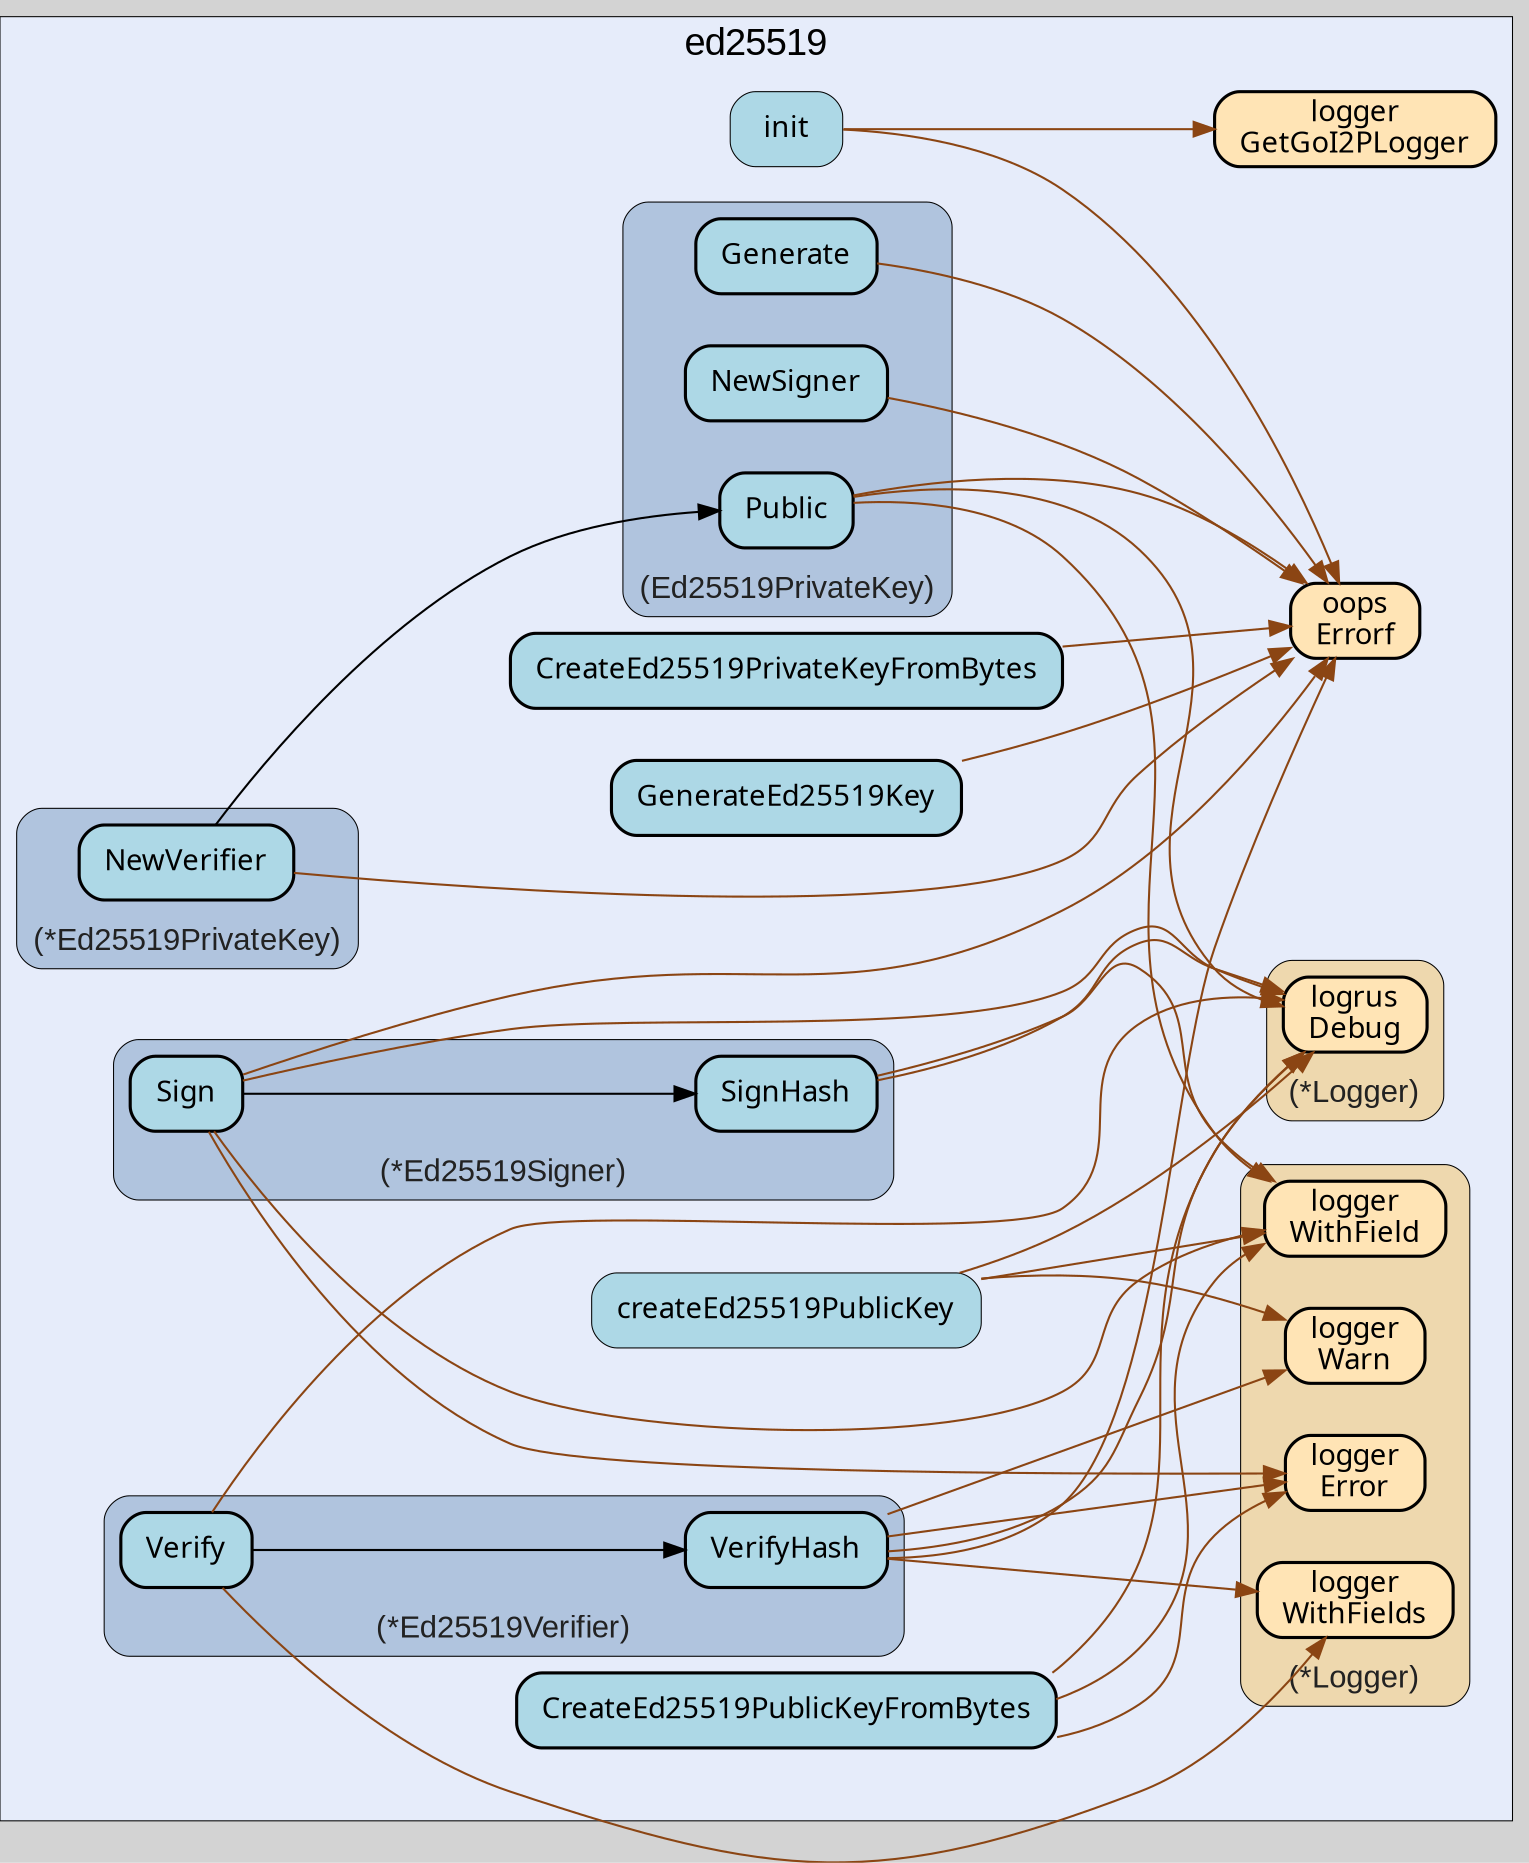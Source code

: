 digraph gocallvis {
    label="";
    labeljust="l";
    fontname="Arial";
    fontsize="14";
    rankdir="LR";
    bgcolor="lightgray";
    style="solid";
    penwidth="0.5";
    pad="0.0";
    nodesep="0.35";

    node [shape="box" style="filled,rounded" fillcolor="honeydew" fontname="Verdana" penwidth="1.0" margin="0.16,0.0"];
    edge [minlen="2"]

    subgraph "cluster_focus" {
        fontsize="18";
bgcolor="#e6ecfa";
label="ed25519";
labelloc="t";
labeljust="c";
        
        "github.com/go-i2p/crypto/ed25519.CreateEd25519PublicKeyFromBytes" [ fillcolor="lightblue" label="CreateEd25519PublicKeyFromBytes" penwidth="1.5" tooltip="github.com/go-i2p/crypto/ed25519.CreateEd25519PublicKeyFromBytes | defined in ed25519_public_key.go:66\nat ed25519_public_key.go:71: calling [(*github.com/go-i2p/logger.Logger).Error]\nat ed25519_public_key.go:67: calling [(*github.com/go-i2p/logger.Logger).WithField]\nat ed25519_public_key.go:71: calling [(*github.com/go-i2p/logger.Logger).WithField]\nat ed25519_public_key.go:67: calling [(*github.com/sirupsen/logrus.Logger).Debug]\nat ed25519_public_key.go:77: calling [(*github.com/sirupsen/logrus.Logger).Debug]" ]
        "github.com/samber/oops.Errorf" [ fillcolor="moccasin" label="oops\nErrorf" penwidth="1.5" tooltip="github.com/samber/oops.Errorf | defined in oops.go:34" ]
        "github.com/go-i2p/crypto/ed25519.init" [ tooltip="github.com/go-i2p/crypto/ed25519.init | defined in .:0\nat constants.go:17: calling [github.com/samber/oops.Errorf]\nat constants.go:11: calling [github.com/go-i2p/logger.GetGoI2PLogger]" fillcolor="lightblue" label="init" penwidth="0.5" ]
        "github.com/go-i2p/logger.GetGoI2PLogger" [ fillcolor="moccasin" label="logger\nGetGoI2PLogger" penwidth="1.5" tooltip="github.com/go-i2p/logger.GetGoI2PLogger | defined in log.go:120" ]
        "github.com/go-i2p/crypto/ed25519.CreateEd25519PrivateKeyFromBytes" [ fillcolor="lightblue" label="CreateEd25519PrivateKeyFromBytes" penwidth="1.5" tooltip="github.com/go-i2p/crypto/ed25519.CreateEd25519PrivateKeyFromBytes | defined in ed25519_private_key.go:106\nat ed25519_private_key.go:109: calling [github.com/samber/oops.Errorf]" ]
        "github.com/go-i2p/crypto/ed25519.createEd25519PublicKey" [ fillcolor="lightblue" label="createEd25519PublicKey" penwidth="0.5" tooltip="github.com/go-i2p/crypto/ed25519.createEd25519PublicKey | defined in ed25519_public_key.go:49\nat ed25519_public_key.go:50: calling [(*github.com/go-i2p/logger.Logger).WithField]\nat ed25519_public_key.go:50: calling [(*github.com/sirupsen/logrus.Logger).Debug]\nat ed25519_public_key.go:56: calling [(*github.com/sirupsen/logrus.Logger).Debug]\nat ed25519_public_key.go:58: calling [(*github.com/go-i2p/logger.Logger).Warn]" ]
        "github.com/go-i2p/crypto/ed25519.GenerateEd25519Key" [ fillcolor="lightblue" label="GenerateEd25519Key" penwidth="1.5" tooltip="github.com/go-i2p/crypto/ed25519.GenerateEd25519Key | defined in utils.go:18\nat utils.go:22: calling [github.com/samber/oops.Errorf]" ]
        
        subgraph "cluster_*github.com/go-i2p/crypto/ed25519.Ed25519PrivateKey" {
        labelloc="b";
style="rounded,filled";
label="(*Ed25519PrivateKey)";
fontsize="15";
fillcolor="lightsteelblue";
tooltip="type: *github.com/go-i2p/crypto/ed25519.Ed25519PrivateKey";
penwidth="0.5";
fontcolor="#222222";
        
        "(*github.com/go-i2p/crypto/ed25519.Ed25519PrivateKey).NewVerifier" [ label="NewVerifier" penwidth="1.5" tooltip="(*github.com/go-i2p/crypto/ed25519.Ed25519PrivateKey).NewVerifier | defined in ed25519_private_key.go:20\nat ed25519_private_key.go:23: calling [github.com/samber/oops.Errorf]\nat ed25519_private_key.go:27: calling [github.com/samber/oops.Errorf]\nat ed25519_private_key.go:25: calling [(github.com/go-i2p/crypto/ed25519.Ed25519PrivateKey).Public]" fillcolor="lightblue" ]
        
    }

        subgraph "cluster_*github.com/go-i2p/crypto/ed25519.Ed25519Signer" {
        label="(*Ed25519Signer)";
tooltip="type: *github.com/go-i2p/crypto/ed25519.Ed25519Signer";
penwidth="0.5";
style="rounded,filled";
fillcolor="lightsteelblue";
fontsize="15";
fontcolor="#222222";
labelloc="b";
        
        "(*github.com/go-i2p/crypto/ed25519.Ed25519Signer).Sign" [ fillcolor="lightblue" label="Sign" penwidth="1.5" tooltip="(*github.com/go-i2p/crypto/ed25519.Ed25519Signer).Sign | defined in ed25519_signer.go:20\nat ed25519_signer.go:21: calling [(*github.com/sirupsen/logrus.Logger).Debug]\nat ed25519_signer.go:21: calling [(*github.com/go-i2p/logger.Logger).WithField]\nat ed25519_signer.go:31: calling [(*github.com/go-i2p/crypto/ed25519.Ed25519Signer).SignHash]\nat ed25519_signer.go:25: calling [(*github.com/go-i2p/logger.Logger).Error]\nat ed25519_signer.go:26: calling [github.com/samber/oops.Errorf]" ]
        "(*github.com/go-i2p/crypto/ed25519.Ed25519Signer).SignHash" [ fillcolor="lightblue" label="SignHash" penwidth="1.5" tooltip="(*github.com/go-i2p/crypto/ed25519.Ed25519Signer).SignHash | defined in ed25519_signer.go:38\nat ed25519_signer.go:39: calling [(*github.com/go-i2p/logger.Logger).WithField]\nat ed25519_signer.go:42: calling [(*github.com/go-i2p/logger.Logger).WithField]\nat ed25519_signer.go:39: calling [(*github.com/sirupsen/logrus.Logger).Debug]\nat ed25519_signer.go:42: calling [(*github.com/sirupsen/logrus.Logger).Debug]" ]
        
    }

        subgraph "cluster_*github.com/go-i2p/crypto/ed25519.Ed25519Verifier" {
        fillcolor="lightsteelblue";
label="(*Ed25519Verifier)";
tooltip="type: *github.com/go-i2p/crypto/ed25519.Ed25519Verifier";
penwidth="0.5";
fontcolor="#222222";
labelloc="b";
style="rounded,filled";
fontsize="15";
        
        "(*github.com/go-i2p/crypto/ed25519.Ed25519Verifier).VerifyHash" [ fillcolor="lightblue" label="VerifyHash" penwidth="1.5" tooltip="(*github.com/go-i2p/crypto/ed25519.Ed25519Verifier).VerifyHash | defined in ed25519_verifier.go:22\nat ed25519_verifier.go:26: calling [(*github.com/sirupsen/logrus.Logger).Debug]\nat ed25519_verifier.go:47: calling [(*github.com/sirupsen/logrus.Logger).Debug]\nat ed25519_verifier.go:44: calling [(*github.com/go-i2p/logger.Logger).Warn]\nat ed25519_verifier.go:30: calling [(*github.com/go-i2p/logger.Logger).Error]\nat ed25519_verifier.go:36: calling [(*github.com/go-i2p/logger.Logger).Error]\nat ed25519_verifier.go:23: calling [(*github.com/go-i2p/logger.Logger).WithFields]\nat ed25519_verifier.go:37: calling [github.com/samber/oops.Errorf]\nat ed25519_verifier.go:45: calling [github.com/samber/oops.Errorf]" ]
        "(*github.com/go-i2p/crypto/ed25519.Ed25519Verifier).Verify" [ fillcolor="lightblue" label="Verify" penwidth="1.5" tooltip="(*github.com/go-i2p/crypto/ed25519.Ed25519Verifier).Verify | defined in ed25519_verifier.go:55\nat ed25519_verifier.go:63: calling [(*github.com/go-i2p/crypto/ed25519.Ed25519Verifier).VerifyHash]\nat ed25519_verifier.go:59: calling [(*github.com/sirupsen/logrus.Logger).Debug]\nat ed25519_verifier.go:56: calling [(*github.com/go-i2p/logger.Logger).WithFields]" ]
        
    }

        subgraph "cluster_*github.com/go-i2p/logger.Logger" {
        labelloc="b";
style="rounded,filled";
fillcolor="wheat2";
label="(*Logger)";
tooltip="type: *github.com/go-i2p/logger.Logger";
penwidth="0.5";
fontsize="15";
fontcolor="#222222";
        
        "(*github.com/go-i2p/logger.Logger).WithField" [ fillcolor="moccasin" label="logger\nWithField" penwidth="1.5" tooltip="(*github.com/go-i2p/logger.Logger).WithField | defined in log.go:54" ]
        "(*github.com/go-i2p/logger.Logger).Error" [ penwidth="1.5" tooltip="(*github.com/go-i2p/logger.Logger).Error | defined in log.go:42" fillcolor="moccasin" label="logger\nError" ]
        "(*github.com/go-i2p/logger.Logger).Warn" [ tooltip="(*github.com/go-i2p/logger.Logger).Warn | defined in log.go:30" fillcolor="moccasin" label="logger\nWarn" penwidth="1.5" ]
        "(*github.com/go-i2p/logger.Logger).WithFields" [ label="logger\nWithFields" penwidth="1.5" tooltip="(*github.com/go-i2p/logger.Logger).WithFields | defined in log.go:60" fillcolor="moccasin" ]
        
    }

        subgraph "cluster_*github.com/sirupsen/logrus.Logger" {
        labelloc="b";
style="rounded,filled";
fillcolor="wheat2";
label="(*Logger)";
tooltip="type: *github.com/sirupsen/logrus.Logger";
penwidth="0.5";
fontsize="15";
fontcolor="#222222";
        
        "(*github.com/sirupsen/logrus.Logger).Debug" [ penwidth="1.5" tooltip="(*github.com/sirupsen/logrus.Logger).Debug | defined in logger.go:221" fillcolor="moccasin" label="logrus\nDebug" ]
        
    }

        subgraph "cluster_github.com/go-i2p/crypto/ed25519.Ed25519PrivateKey" {
        labelloc="b";
style="rounded,filled";
fillcolor="lightsteelblue";
label="(Ed25519PrivateKey)";
tooltip="type: github.com/go-i2p/crypto/ed25519.Ed25519PrivateKey";
penwidth="0.5";
fontsize="15";
fontcolor="#222222";
        
        "(github.com/go-i2p/crypto/ed25519.Ed25519PrivateKey).NewSigner" [ fillcolor="lightblue" label="NewSigner" penwidth="1.5" tooltip="(github.com/go-i2p/crypto/ed25519.Ed25519PrivateKey).NewSigner | defined in ed25519_private_key.go:56\nat ed25519_private_key.go:59: calling [github.com/samber/oops.Errorf]" ]
        "(github.com/go-i2p/crypto/ed25519.Ed25519PrivateKey).Generate" [ fillcolor="lightblue" label="Generate" penwidth="1.5" tooltip="(github.com/go-i2p/crypto/ed25519.Ed25519PrivateKey).Generate | defined in ed25519_private_key.go:74\nat ed25519_private_key.go:77: calling [github.com/samber/oops.Errorf]" ]
        "(github.com/go-i2p/crypto/ed25519.Ed25519PrivateKey).Public" [ fillcolor="lightblue" label="Public" penwidth="1.5" tooltip="(github.com/go-i2p/crypto/ed25519.Ed25519PrivateKey).Public | defined in ed25519_private_key.go:89\nat ed25519_private_key.go:90: calling [(*github.com/sirupsen/logrus.Logger).Debug]\nat ed25519_private_key.go:99: calling [(*github.com/sirupsen/logrus.Logger).Debug]\nat ed25519_private_key.go:90: calling [(*github.com/go-i2p/logger.Logger).WithField]\nat ed25519_private_key.go:99: calling [(*github.com/go-i2p/logger.Logger).WithField]\nat ed25519_private_key.go:93: calling [github.com/samber/oops.Errorf]" ]
        
    }

    }

    "(*github.com/go-i2p/crypto/ed25519.Ed25519Verifier).VerifyHash" -> "(*github.com/sirupsen/logrus.Logger).Debug" [ color="saddlebrown" tooltip="at ed25519_verifier.go:26: calling [(*github.com/sirupsen/logrus.Logger).Debug]\nat ed25519_verifier.go:47: calling [(*github.com/sirupsen/logrus.Logger).Debug]" ]
    "(*github.com/go-i2p/crypto/ed25519.Ed25519Verifier).VerifyHash" -> "(*github.com/go-i2p/logger.Logger).Warn" [ tooltip="at ed25519_verifier.go:44: calling [(*github.com/go-i2p/logger.Logger).Warn]" color="saddlebrown" ]
    "(*github.com/go-i2p/crypto/ed25519.Ed25519Verifier).Verify" -> "(*github.com/go-i2p/crypto/ed25519.Ed25519Verifier).VerifyHash" [ tooltip="at ed25519_verifier.go:63: calling [(*github.com/go-i2p/crypto/ed25519.Ed25519Verifier).VerifyHash]" ]
    "github.com/go-i2p/crypto/ed25519.CreateEd25519PublicKeyFromBytes" -> "(*github.com/go-i2p/logger.Logger).Error" [ color="saddlebrown" tooltip="at ed25519_public_key.go:71: calling [(*github.com/go-i2p/logger.Logger).Error]" ]
    "(*github.com/go-i2p/crypto/ed25519.Ed25519Signer).SignHash" -> "(*github.com/go-i2p/logger.Logger).WithField" [ tooltip="at ed25519_signer.go:39: calling [(*github.com/go-i2p/logger.Logger).WithField]\nat ed25519_signer.go:42: calling [(*github.com/go-i2p/logger.Logger).WithField]" color="saddlebrown" ]
    "github.com/go-i2p/crypto/ed25519.init" -> "github.com/samber/oops.Errorf" [ tooltip="at constants.go:17: calling [github.com/samber/oops.Errorf]" color="saddlebrown" ]
    "(github.com/go-i2p/crypto/ed25519.Ed25519PrivateKey).Public" -> "(*github.com/sirupsen/logrus.Logger).Debug" [ color="saddlebrown" tooltip="at ed25519_private_key.go:90: calling [(*github.com/sirupsen/logrus.Logger).Debug]\nat ed25519_private_key.go:99: calling [(*github.com/sirupsen/logrus.Logger).Debug]" ]
    "(*github.com/go-i2p/crypto/ed25519.Ed25519Signer).Sign" -> "(*github.com/sirupsen/logrus.Logger).Debug" [ color="saddlebrown" tooltip="at ed25519_signer.go:21: calling [(*github.com/sirupsen/logrus.Logger).Debug]" ]
    "(*github.com/go-i2p/crypto/ed25519.Ed25519Signer).SignHash" -> "(*github.com/sirupsen/logrus.Logger).Debug" [ color="saddlebrown" tooltip="at ed25519_signer.go:39: calling [(*github.com/sirupsen/logrus.Logger).Debug]\nat ed25519_signer.go:42: calling [(*github.com/sirupsen/logrus.Logger).Debug]" ]
    "github.com/go-i2p/crypto/ed25519.CreateEd25519PrivateKeyFromBytes" -> "github.com/samber/oops.Errorf" [ tooltip="at ed25519_private_key.go:109: calling [github.com/samber/oops.Errorf]" color="saddlebrown" ]
    "github.com/go-i2p/crypto/ed25519.createEd25519PublicKey" -> "(*github.com/go-i2p/logger.Logger).WithField" [ color="saddlebrown" tooltip="at ed25519_public_key.go:50: calling [(*github.com/go-i2p/logger.Logger).WithField]" ]
    "(*github.com/go-i2p/crypto/ed25519.Ed25519Verifier).VerifyHash" -> "(*github.com/go-i2p/logger.Logger).Error" [ color="saddlebrown" tooltip="at ed25519_verifier.go:30: calling [(*github.com/go-i2p/logger.Logger).Error]\nat ed25519_verifier.go:36: calling [(*github.com/go-i2p/logger.Logger).Error]" ]
    "github.com/go-i2p/crypto/ed25519.GenerateEd25519Key" -> "github.com/samber/oops.Errorf" [ color="saddlebrown" tooltip="at utils.go:22: calling [github.com/samber/oops.Errorf]" ]
    "github.com/go-i2p/crypto/ed25519.CreateEd25519PublicKeyFromBytes" -> "(*github.com/go-i2p/logger.Logger).WithField" [ color="saddlebrown" tooltip="at ed25519_public_key.go:67: calling [(*github.com/go-i2p/logger.Logger).WithField]\nat ed25519_public_key.go:71: calling [(*github.com/go-i2p/logger.Logger).WithField]" ]
    "github.com/go-i2p/crypto/ed25519.CreateEd25519PublicKeyFromBytes" -> "(*github.com/sirupsen/logrus.Logger).Debug" [ color="saddlebrown" tooltip="at ed25519_public_key.go:67: calling [(*github.com/sirupsen/logrus.Logger).Debug]\nat ed25519_public_key.go:77: calling [(*github.com/sirupsen/logrus.Logger).Debug]" ]
    "(*github.com/go-i2p/crypto/ed25519.Ed25519Signer).Sign" -> "(*github.com/go-i2p/logger.Logger).WithField" [ color="saddlebrown" tooltip="at ed25519_signer.go:21: calling [(*github.com/go-i2p/logger.Logger).WithField]" ]
    "(*github.com/go-i2p/crypto/ed25519.Ed25519PrivateKey).NewVerifier" -> "github.com/samber/oops.Errorf" [ color="saddlebrown" tooltip="at ed25519_private_key.go:23: calling [github.com/samber/oops.Errorf]\nat ed25519_private_key.go:27: calling [github.com/samber/oops.Errorf]" ]
    "(*github.com/go-i2p/crypto/ed25519.Ed25519Verifier).VerifyHash" -> "(*github.com/go-i2p/logger.Logger).WithFields" [ color="saddlebrown" tooltip="at ed25519_verifier.go:23: calling [(*github.com/go-i2p/logger.Logger).WithFields]" ]
    "(*github.com/go-i2p/crypto/ed25519.Ed25519Verifier).Verify" -> "(*github.com/sirupsen/logrus.Logger).Debug" [ color="saddlebrown" tooltip="at ed25519_verifier.go:59: calling [(*github.com/sirupsen/logrus.Logger).Debug]" ]
    "(github.com/go-i2p/crypto/ed25519.Ed25519PrivateKey).Public" -> "(*github.com/go-i2p/logger.Logger).WithField" [ color="saddlebrown" tooltip="at ed25519_private_key.go:90: calling [(*github.com/go-i2p/logger.Logger).WithField]\nat ed25519_private_key.go:99: calling [(*github.com/go-i2p/logger.Logger).WithField]" ]
    "(*github.com/go-i2p/crypto/ed25519.Ed25519Signer).Sign" -> "(*github.com/go-i2p/crypto/ed25519.Ed25519Signer).SignHash" [ tooltip="at ed25519_signer.go:31: calling [(*github.com/go-i2p/crypto/ed25519.Ed25519Signer).SignHash]" ]
    "(*github.com/go-i2p/crypto/ed25519.Ed25519Signer).Sign" -> "(*github.com/go-i2p/logger.Logger).Error" [ color="saddlebrown" tooltip="at ed25519_signer.go:25: calling [(*github.com/go-i2p/logger.Logger).Error]" ]
    "(github.com/go-i2p/crypto/ed25519.Ed25519PrivateKey).NewSigner" -> "github.com/samber/oops.Errorf" [ tooltip="at ed25519_private_key.go:59: calling [github.com/samber/oops.Errorf]" color="saddlebrown" ]
    "github.com/go-i2p/crypto/ed25519.createEd25519PublicKey" -> "(*github.com/sirupsen/logrus.Logger).Debug" [ color="saddlebrown" tooltip="at ed25519_public_key.go:50: calling [(*github.com/sirupsen/logrus.Logger).Debug]\nat ed25519_public_key.go:56: calling [(*github.com/sirupsen/logrus.Logger).Debug]" ]
    "(*github.com/go-i2p/crypto/ed25519.Ed25519Verifier).Verify" -> "(*github.com/go-i2p/logger.Logger).WithFields" [ color="saddlebrown" tooltip="at ed25519_verifier.go:56: calling [(*github.com/go-i2p/logger.Logger).WithFields]" ]
    "(*github.com/go-i2p/crypto/ed25519.Ed25519PrivateKey).NewVerifier" -> "(github.com/go-i2p/crypto/ed25519.Ed25519PrivateKey).Public" [ tooltip="at ed25519_private_key.go:25: calling [(github.com/go-i2p/crypto/ed25519.Ed25519PrivateKey).Public]" ]
    "(*github.com/go-i2p/crypto/ed25519.Ed25519Signer).Sign" -> "github.com/samber/oops.Errorf" [ color="saddlebrown" tooltip="at ed25519_signer.go:26: calling [github.com/samber/oops.Errorf]" ]
    "(github.com/go-i2p/crypto/ed25519.Ed25519PrivateKey).Generate" -> "github.com/samber/oops.Errorf" [ color="saddlebrown" tooltip="at ed25519_private_key.go:77: calling [github.com/samber/oops.Errorf]" ]
    "(*github.com/go-i2p/crypto/ed25519.Ed25519Verifier).VerifyHash" -> "github.com/samber/oops.Errorf" [ color="saddlebrown" tooltip="at ed25519_verifier.go:37: calling [github.com/samber/oops.Errorf]\nat ed25519_verifier.go:45: calling [github.com/samber/oops.Errorf]" ]
    "(github.com/go-i2p/crypto/ed25519.Ed25519PrivateKey).Public" -> "github.com/samber/oops.Errorf" [ tooltip="at ed25519_private_key.go:93: calling [github.com/samber/oops.Errorf]" color="saddlebrown" ]
    "github.com/go-i2p/crypto/ed25519.init" -> "github.com/go-i2p/logger.GetGoI2PLogger" [ color="saddlebrown" tooltip="at constants.go:11: calling [github.com/go-i2p/logger.GetGoI2PLogger]" ]
    "github.com/go-i2p/crypto/ed25519.createEd25519PublicKey" -> "(*github.com/go-i2p/logger.Logger).Warn" [ color="saddlebrown" tooltip="at ed25519_public_key.go:58: calling [(*github.com/go-i2p/logger.Logger).Warn]" ]
}
